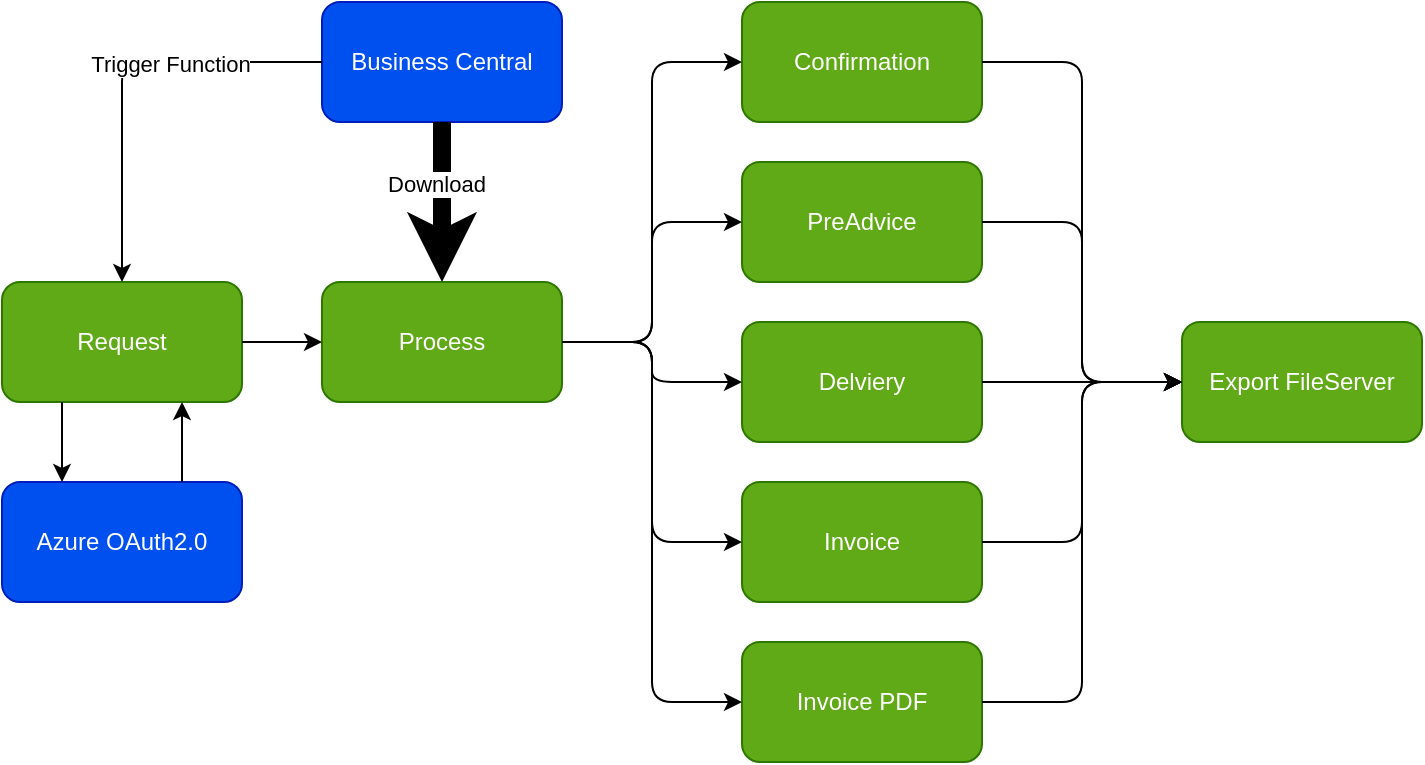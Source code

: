 <mxfile version="26.1.1">
  <diagram name="Page-1" id="h8whVq3Algx0YeDTYMTF">
    <mxGraphModel dx="1434" dy="884" grid="1" gridSize="10" guides="1" tooltips="1" connect="1" arrows="1" fold="1" page="1" pageScale="1" pageWidth="1169" pageHeight="827" math="0" shadow="0">
      <root>
        <mxCell id="0" />
        <mxCell id="1" parent="0" />
        <mxCell id="hvQLJuFYrz7OQ_QRDkpE-1" value="Azure OAuth2.0" style="rounded=1;whiteSpace=wrap;html=1;fillColor=#0050ef;fontColor=#ffffff;strokeColor=#001DBC;" parent="1" vertex="1">
          <mxGeometry x="80" y="260" width="120" height="60" as="geometry" />
        </mxCell>
        <mxCell id="hvQLJuFYrz7OQ_QRDkpE-2" value="Request" style="rounded=1;whiteSpace=wrap;html=1;fillColor=#60a917;strokeColor=#2D7600;fontColor=#ffffff;" parent="1" vertex="1">
          <mxGeometry x="80" y="160" width="120" height="60" as="geometry" />
        </mxCell>
        <mxCell id="hvQLJuFYrz7OQ_QRDkpE-7" value="Business Central" style="rounded=1;whiteSpace=wrap;html=1;fillColor=#0050ef;fontColor=#ffffff;strokeColor=#001DBC;" parent="1" vertex="1">
          <mxGeometry x="240" y="20" width="120" height="60" as="geometry" />
        </mxCell>
        <mxCell id="hvQLJuFYrz7OQ_QRDkpE-8" value="" style="endArrow=classic;html=1;rounded=0;entryX=0.25;entryY=0;entryDx=0;entryDy=0;exitX=0.25;exitY=1;exitDx=0;exitDy=0;flowAnimation=0;" parent="1" source="hvQLJuFYrz7OQ_QRDkpE-2" target="hvQLJuFYrz7OQ_QRDkpE-1" edge="1">
          <mxGeometry width="50" height="50" relative="1" as="geometry">
            <mxPoint x="10" y="220" as="sourcePoint" />
            <mxPoint x="60" y="170" as="targetPoint" />
          </mxGeometry>
        </mxCell>
        <mxCell id="hvQLJuFYrz7OQ_QRDkpE-9" value="" style="endArrow=classic;html=1;rounded=1;exitX=0.75;exitY=0;exitDx=0;exitDy=0;entryX=0.75;entryY=1;entryDx=0;entryDy=0;strokeWidth=1;flowAnimation=0;edgeStyle=orthogonalEdgeStyle;curved=0;" parent="1" source="hvQLJuFYrz7OQ_QRDkpE-1" target="hvQLJuFYrz7OQ_QRDkpE-2" edge="1">
          <mxGeometry width="50" height="50" relative="1" as="geometry">
            <mxPoint x="320" y="370" as="sourcePoint" />
            <mxPoint x="370" y="320" as="targetPoint" />
          </mxGeometry>
        </mxCell>
        <mxCell id="hvQLJuFYrz7OQ_QRDkpE-10" value="Process" style="rounded=1;whiteSpace=wrap;html=1;fillColor=#60a917;strokeColor=#2D7600;fontColor=#ffffff;" parent="1" vertex="1">
          <mxGeometry x="240" y="160" width="120" height="60" as="geometry" />
        </mxCell>
        <mxCell id="hvQLJuFYrz7OQ_QRDkpE-13" value="" style="endArrow=classic;html=1;rounded=1;exitX=0;exitY=0.5;exitDx=0;exitDy=0;entryX=0.5;entryY=0;entryDx=0;entryDy=0;strokeWidth=1;flowAnimation=0;edgeStyle=orthogonalEdgeStyle;curved=0;" parent="1" source="hvQLJuFYrz7OQ_QRDkpE-7" target="hvQLJuFYrz7OQ_QRDkpE-2" edge="1">
          <mxGeometry width="50" height="50" relative="1" as="geometry">
            <mxPoint x="210" y="160" as="sourcePoint" />
            <mxPoint x="270" y="90" as="targetPoint" />
          </mxGeometry>
        </mxCell>
        <mxCell id="vC-8lLc8zRi-vhcm7Vdf-3" value="Trigger Function" style="edgeLabel;html=1;align=center;verticalAlign=middle;resizable=0;points=[];" vertex="1" connectable="0" parent="hvQLJuFYrz7OQ_QRDkpE-13">
          <mxGeometry x="-0.276" y="1" relative="1" as="geometry">
            <mxPoint as="offset" />
          </mxGeometry>
        </mxCell>
        <mxCell id="hvQLJuFYrz7OQ_QRDkpE-14" value="" style="endArrow=classic;html=1;rounded=1;exitX=0.5;exitY=1;exitDx=0;exitDy=0;entryX=0.5;entryY=0;entryDx=0;entryDy=0;strokeWidth=9;flowAnimation=0;edgeStyle=orthogonalEdgeStyle;curved=0;" parent="1" source="hvQLJuFYrz7OQ_QRDkpE-7" target="hvQLJuFYrz7OQ_QRDkpE-10" edge="1">
          <mxGeometry width="50" height="50" relative="1" as="geometry">
            <mxPoint x="220" y="170" as="sourcePoint" />
            <mxPoint x="280" y="100" as="targetPoint" />
          </mxGeometry>
        </mxCell>
        <mxCell id="vC-8lLc8zRi-vhcm7Vdf-2" value="Download" style="edgeLabel;html=1;align=center;verticalAlign=middle;resizable=0;points=[];" vertex="1" connectable="0" parent="hvQLJuFYrz7OQ_QRDkpE-14">
          <mxGeometry x="-0.24" y="-3" relative="1" as="geometry">
            <mxPoint as="offset" />
          </mxGeometry>
        </mxCell>
        <mxCell id="hvQLJuFYrz7OQ_QRDkpE-15" value="Confirmation" style="rounded=1;whiteSpace=wrap;html=1;fillColor=#60a917;fontColor=#ffffff;strokeColor=#2D7600;" parent="1" vertex="1">
          <mxGeometry x="450" y="20" width="120" height="60" as="geometry" />
        </mxCell>
        <mxCell id="hvQLJuFYrz7OQ_QRDkpE-16" value="PreAdvice" style="rounded=1;whiteSpace=wrap;html=1;fillColor=#60a917;fontColor=#ffffff;strokeColor=#2D7600;" parent="1" vertex="1">
          <mxGeometry x="450" y="100" width="120" height="60" as="geometry" />
        </mxCell>
        <mxCell id="hvQLJuFYrz7OQ_QRDkpE-17" value="Delviery" style="rounded=1;whiteSpace=wrap;html=1;fillColor=#60a917;fontColor=#ffffff;strokeColor=#2D7600;" parent="1" vertex="1">
          <mxGeometry x="450" y="180" width="120" height="60" as="geometry" />
        </mxCell>
        <mxCell id="hvQLJuFYrz7OQ_QRDkpE-18" value="Invoice" style="rounded=1;whiteSpace=wrap;html=1;fillColor=#60a917;fontColor=#ffffff;strokeColor=#2D7600;" parent="1" vertex="1">
          <mxGeometry x="450" y="260" width="120" height="60" as="geometry" />
        </mxCell>
        <mxCell id="hvQLJuFYrz7OQ_QRDkpE-19" value="Invoice PDF" style="rounded=1;whiteSpace=wrap;html=1;fillColor=#60a917;fontColor=#ffffff;strokeColor=#2D7600;" parent="1" vertex="1">
          <mxGeometry x="450" y="340" width="120" height="60" as="geometry" />
        </mxCell>
        <mxCell id="hvQLJuFYrz7OQ_QRDkpE-20" value="" style="endArrow=classic;html=1;rounded=1;entryX=0;entryY=0.5;entryDx=0;entryDy=0;exitX=1;exitY=0.5;exitDx=0;exitDy=0;flowAnimation=0;edgeStyle=orthogonalEdgeStyle;curved=0;" parent="1" source="hvQLJuFYrz7OQ_QRDkpE-10" target="hvQLJuFYrz7OQ_QRDkpE-15" edge="1">
          <mxGeometry width="50" height="50" relative="1" as="geometry">
            <mxPoint x="10" y="160" as="sourcePoint" />
            <mxPoint x="90" y="160" as="targetPoint" />
          </mxGeometry>
        </mxCell>
        <mxCell id="hvQLJuFYrz7OQ_QRDkpE-21" value="" style="endArrow=classic;html=1;rounded=1;entryX=0;entryY=0.5;entryDx=0;entryDy=0;flowAnimation=0;exitX=1;exitY=0.5;exitDx=0;exitDy=0;edgeStyle=orthogonalEdgeStyle;curved=0;" parent="1" source="hvQLJuFYrz7OQ_QRDkpE-10" target="hvQLJuFYrz7OQ_QRDkpE-16" edge="1">
          <mxGeometry width="50" height="50" relative="1" as="geometry">
            <mxPoint x="400" y="220" as="sourcePoint" />
            <mxPoint x="460" y="70" as="targetPoint" />
          </mxGeometry>
        </mxCell>
        <mxCell id="hvQLJuFYrz7OQ_QRDkpE-23" value="" style="endArrow=classic;html=1;rounded=1;entryX=0;entryY=0.5;entryDx=0;entryDy=0;exitX=1;exitY=0.5;exitDx=0;exitDy=0;flowAnimation=0;edgeStyle=orthogonalEdgeStyle;curved=0;" parent="1" source="hvQLJuFYrz7OQ_QRDkpE-10" target="hvQLJuFYrz7OQ_QRDkpE-17" edge="1">
          <mxGeometry width="50" height="50" relative="1" as="geometry">
            <mxPoint x="410" y="250" as="sourcePoint" />
            <mxPoint x="480" y="90" as="targetPoint" />
          </mxGeometry>
        </mxCell>
        <mxCell id="hvQLJuFYrz7OQ_QRDkpE-24" value="" style="endArrow=classic;html=1;rounded=1;entryX=0;entryY=0.5;entryDx=0;entryDy=0;exitX=1;exitY=0.5;exitDx=0;exitDy=0;flowAnimation=0;edgeStyle=orthogonalEdgeStyle;curved=0;" parent="1" source="hvQLJuFYrz7OQ_QRDkpE-10" target="hvQLJuFYrz7OQ_QRDkpE-18" edge="1">
          <mxGeometry width="50" height="50" relative="1" as="geometry">
            <mxPoint x="420" y="260" as="sourcePoint" />
            <mxPoint x="490" y="100" as="targetPoint" />
          </mxGeometry>
        </mxCell>
        <mxCell id="hvQLJuFYrz7OQ_QRDkpE-25" value="" style="endArrow=classic;html=1;rounded=1;entryX=0;entryY=0.5;entryDx=0;entryDy=0;exitX=1;exitY=0.5;exitDx=0;exitDy=0;flowAnimation=0;edgeStyle=orthogonalEdgeStyle;curved=0;" parent="1" source="hvQLJuFYrz7OQ_QRDkpE-10" target="hvQLJuFYrz7OQ_QRDkpE-19" edge="1">
          <mxGeometry width="50" height="50" relative="1" as="geometry">
            <mxPoint x="430" y="270" as="sourcePoint" />
            <mxPoint x="500" y="110" as="targetPoint" />
          </mxGeometry>
        </mxCell>
        <mxCell id="hvQLJuFYrz7OQ_QRDkpE-27" value="" style="endArrow=classic;html=1;rounded=1;exitX=1;exitY=0.5;exitDx=0;exitDy=0;strokeWidth=1;flowAnimation=0;edgeStyle=orthogonalEdgeStyle;curved=0;entryX=0;entryY=0.5;entryDx=0;entryDy=0;" parent="1" source="hvQLJuFYrz7OQ_QRDkpE-2" target="hvQLJuFYrz7OQ_QRDkpE-10" edge="1">
          <mxGeometry width="50" height="50" relative="1" as="geometry">
            <mxPoint x="300" y="90" as="sourcePoint" />
            <mxPoint x="210" y="260" as="targetPoint" />
          </mxGeometry>
        </mxCell>
        <mxCell id="hvQLJuFYrz7OQ_QRDkpE-28" value="Export FileServer" style="rounded=1;whiteSpace=wrap;html=1;fillColor=#60a917;fontColor=#ffffff;strokeColor=#2D7600;" parent="1" vertex="1">
          <mxGeometry x="670" y="180" width="120" height="60" as="geometry" />
        </mxCell>
        <mxCell id="hvQLJuFYrz7OQ_QRDkpE-29" value="" style="endArrow=classic;html=1;rounded=1;entryX=0;entryY=0.5;entryDx=0;entryDy=0;exitX=1;exitY=0.5;exitDx=0;exitDy=0;flowAnimation=0;edgeStyle=orthogonalEdgeStyle;curved=0;" parent="1" source="hvQLJuFYrz7OQ_QRDkpE-15" target="hvQLJuFYrz7OQ_QRDkpE-28" edge="1">
          <mxGeometry width="50" height="50" relative="1" as="geometry">
            <mxPoint x="370" y="250" as="sourcePoint" />
            <mxPoint x="460" y="60" as="targetPoint" />
          </mxGeometry>
        </mxCell>
        <mxCell id="hvQLJuFYrz7OQ_QRDkpE-30" value="" style="endArrow=classic;html=1;rounded=1;entryX=0;entryY=0.5;entryDx=0;entryDy=0;exitX=1;exitY=0.5;exitDx=0;exitDy=0;flowAnimation=0;edgeStyle=orthogonalEdgeStyle;curved=0;" parent="1" source="hvQLJuFYrz7OQ_QRDkpE-16" target="hvQLJuFYrz7OQ_QRDkpE-28" edge="1">
          <mxGeometry width="50" height="50" relative="1" as="geometry">
            <mxPoint x="580" y="60" as="sourcePoint" />
            <mxPoint x="680" y="220" as="targetPoint" />
          </mxGeometry>
        </mxCell>
        <mxCell id="hvQLJuFYrz7OQ_QRDkpE-31" value="" style="endArrow=classic;html=1;rounded=1;entryX=0;entryY=0.5;entryDx=0;entryDy=0;exitX=1;exitY=0.5;exitDx=0;exitDy=0;flowAnimation=0;edgeStyle=orthogonalEdgeStyle;curved=0;" parent="1" source="hvQLJuFYrz7OQ_QRDkpE-17" target="hvQLJuFYrz7OQ_QRDkpE-28" edge="1">
          <mxGeometry width="50" height="50" relative="1" as="geometry">
            <mxPoint x="590" y="70" as="sourcePoint" />
            <mxPoint x="690" y="230" as="targetPoint" />
          </mxGeometry>
        </mxCell>
        <mxCell id="hvQLJuFYrz7OQ_QRDkpE-32" value="" style="endArrow=classic;html=1;rounded=1;entryX=0;entryY=0.5;entryDx=0;entryDy=0;exitX=1;exitY=0.5;exitDx=0;exitDy=0;flowAnimation=0;edgeStyle=orthogonalEdgeStyle;curved=0;" parent="1" source="hvQLJuFYrz7OQ_QRDkpE-18" target="hvQLJuFYrz7OQ_QRDkpE-28" edge="1">
          <mxGeometry width="50" height="50" relative="1" as="geometry">
            <mxPoint x="600" y="80" as="sourcePoint" />
            <mxPoint x="700" y="240" as="targetPoint" />
          </mxGeometry>
        </mxCell>
        <mxCell id="hvQLJuFYrz7OQ_QRDkpE-33" value="" style="endArrow=classic;html=1;rounded=1;entryX=0;entryY=0.5;entryDx=0;entryDy=0;exitX=1;exitY=0.5;exitDx=0;exitDy=0;flowAnimation=0;edgeStyle=orthogonalEdgeStyle;curved=0;" parent="1" source="hvQLJuFYrz7OQ_QRDkpE-19" target="hvQLJuFYrz7OQ_QRDkpE-28" edge="1">
          <mxGeometry width="50" height="50" relative="1" as="geometry">
            <mxPoint x="610" y="90" as="sourcePoint" />
            <mxPoint x="710" y="250" as="targetPoint" />
          </mxGeometry>
        </mxCell>
      </root>
    </mxGraphModel>
  </diagram>
</mxfile>
